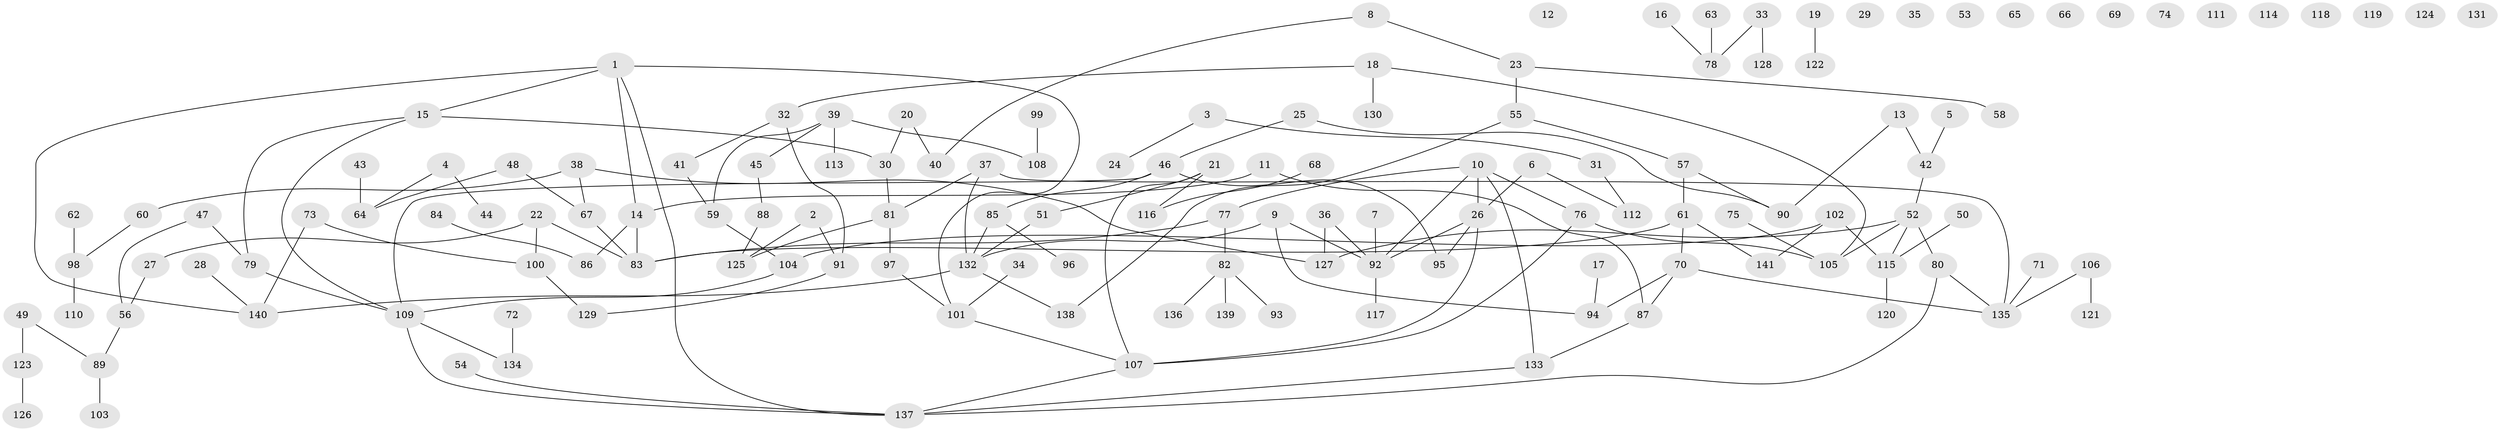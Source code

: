 // Generated by graph-tools (version 1.1) at 2025/25/03/09/25 03:25:19]
// undirected, 141 vertices, 157 edges
graph export_dot {
graph [start="1"]
  node [color=gray90,style=filled];
  1;
  2;
  3;
  4;
  5;
  6;
  7;
  8;
  9;
  10;
  11;
  12;
  13;
  14;
  15;
  16;
  17;
  18;
  19;
  20;
  21;
  22;
  23;
  24;
  25;
  26;
  27;
  28;
  29;
  30;
  31;
  32;
  33;
  34;
  35;
  36;
  37;
  38;
  39;
  40;
  41;
  42;
  43;
  44;
  45;
  46;
  47;
  48;
  49;
  50;
  51;
  52;
  53;
  54;
  55;
  56;
  57;
  58;
  59;
  60;
  61;
  62;
  63;
  64;
  65;
  66;
  67;
  68;
  69;
  70;
  71;
  72;
  73;
  74;
  75;
  76;
  77;
  78;
  79;
  80;
  81;
  82;
  83;
  84;
  85;
  86;
  87;
  88;
  89;
  90;
  91;
  92;
  93;
  94;
  95;
  96;
  97;
  98;
  99;
  100;
  101;
  102;
  103;
  104;
  105;
  106;
  107;
  108;
  109;
  110;
  111;
  112;
  113;
  114;
  115;
  116;
  117;
  118;
  119;
  120;
  121;
  122;
  123;
  124;
  125;
  126;
  127;
  128;
  129;
  130;
  131;
  132;
  133;
  134;
  135;
  136;
  137;
  138;
  139;
  140;
  141;
  1 -- 14;
  1 -- 15;
  1 -- 101;
  1 -- 137;
  1 -- 140;
  2 -- 91;
  2 -- 125;
  3 -- 24;
  3 -- 31;
  4 -- 44;
  4 -- 64;
  5 -- 42;
  6 -- 26;
  6 -- 112;
  7 -- 92;
  8 -- 23;
  8 -- 40;
  9 -- 92;
  9 -- 94;
  9 -- 132;
  10 -- 26;
  10 -- 76;
  10 -- 77;
  10 -- 92;
  10 -- 133;
  11 -- 14;
  11 -- 87;
  13 -- 42;
  13 -- 90;
  14 -- 83;
  14 -- 86;
  15 -- 30;
  15 -- 79;
  15 -- 109;
  16 -- 78;
  17 -- 94;
  18 -- 32;
  18 -- 105;
  18 -- 130;
  19 -- 122;
  20 -- 30;
  20 -- 40;
  21 -- 51;
  21 -- 107;
  21 -- 116;
  22 -- 27;
  22 -- 83;
  22 -- 100;
  23 -- 55;
  23 -- 58;
  25 -- 46;
  25 -- 90;
  26 -- 92;
  26 -- 95;
  26 -- 107;
  27 -- 56;
  28 -- 140;
  30 -- 81;
  31 -- 112;
  32 -- 41;
  32 -- 91;
  33 -- 78;
  33 -- 128;
  34 -- 101;
  36 -- 92;
  36 -- 127;
  37 -- 81;
  37 -- 132;
  37 -- 135;
  38 -- 60;
  38 -- 67;
  38 -- 127;
  39 -- 45;
  39 -- 59;
  39 -- 108;
  39 -- 113;
  41 -- 59;
  42 -- 52;
  43 -- 64;
  45 -- 88;
  46 -- 85;
  46 -- 95;
  46 -- 109;
  47 -- 56;
  47 -- 79;
  48 -- 64;
  48 -- 67;
  49 -- 89;
  49 -- 123;
  50 -- 115;
  51 -- 132;
  52 -- 80;
  52 -- 105;
  52 -- 115;
  52 -- 127;
  54 -- 137;
  55 -- 57;
  55 -- 138;
  56 -- 89;
  57 -- 61;
  57 -- 90;
  59 -- 104;
  60 -- 98;
  61 -- 70;
  61 -- 83;
  61 -- 141;
  62 -- 98;
  63 -- 78;
  67 -- 83;
  68 -- 116;
  70 -- 87;
  70 -- 94;
  70 -- 135;
  71 -- 135;
  72 -- 134;
  73 -- 100;
  73 -- 140;
  75 -- 105;
  76 -- 105;
  76 -- 107;
  77 -- 82;
  77 -- 83;
  79 -- 109;
  80 -- 135;
  80 -- 137;
  81 -- 97;
  81 -- 125;
  82 -- 93;
  82 -- 136;
  82 -- 139;
  84 -- 86;
  85 -- 96;
  85 -- 132;
  87 -- 133;
  88 -- 125;
  89 -- 103;
  91 -- 129;
  92 -- 117;
  97 -- 101;
  98 -- 110;
  99 -- 108;
  100 -- 129;
  101 -- 107;
  102 -- 104;
  102 -- 115;
  102 -- 141;
  104 -- 109;
  106 -- 121;
  106 -- 135;
  107 -- 137;
  109 -- 134;
  109 -- 137;
  115 -- 120;
  123 -- 126;
  132 -- 138;
  132 -- 140;
  133 -- 137;
}
